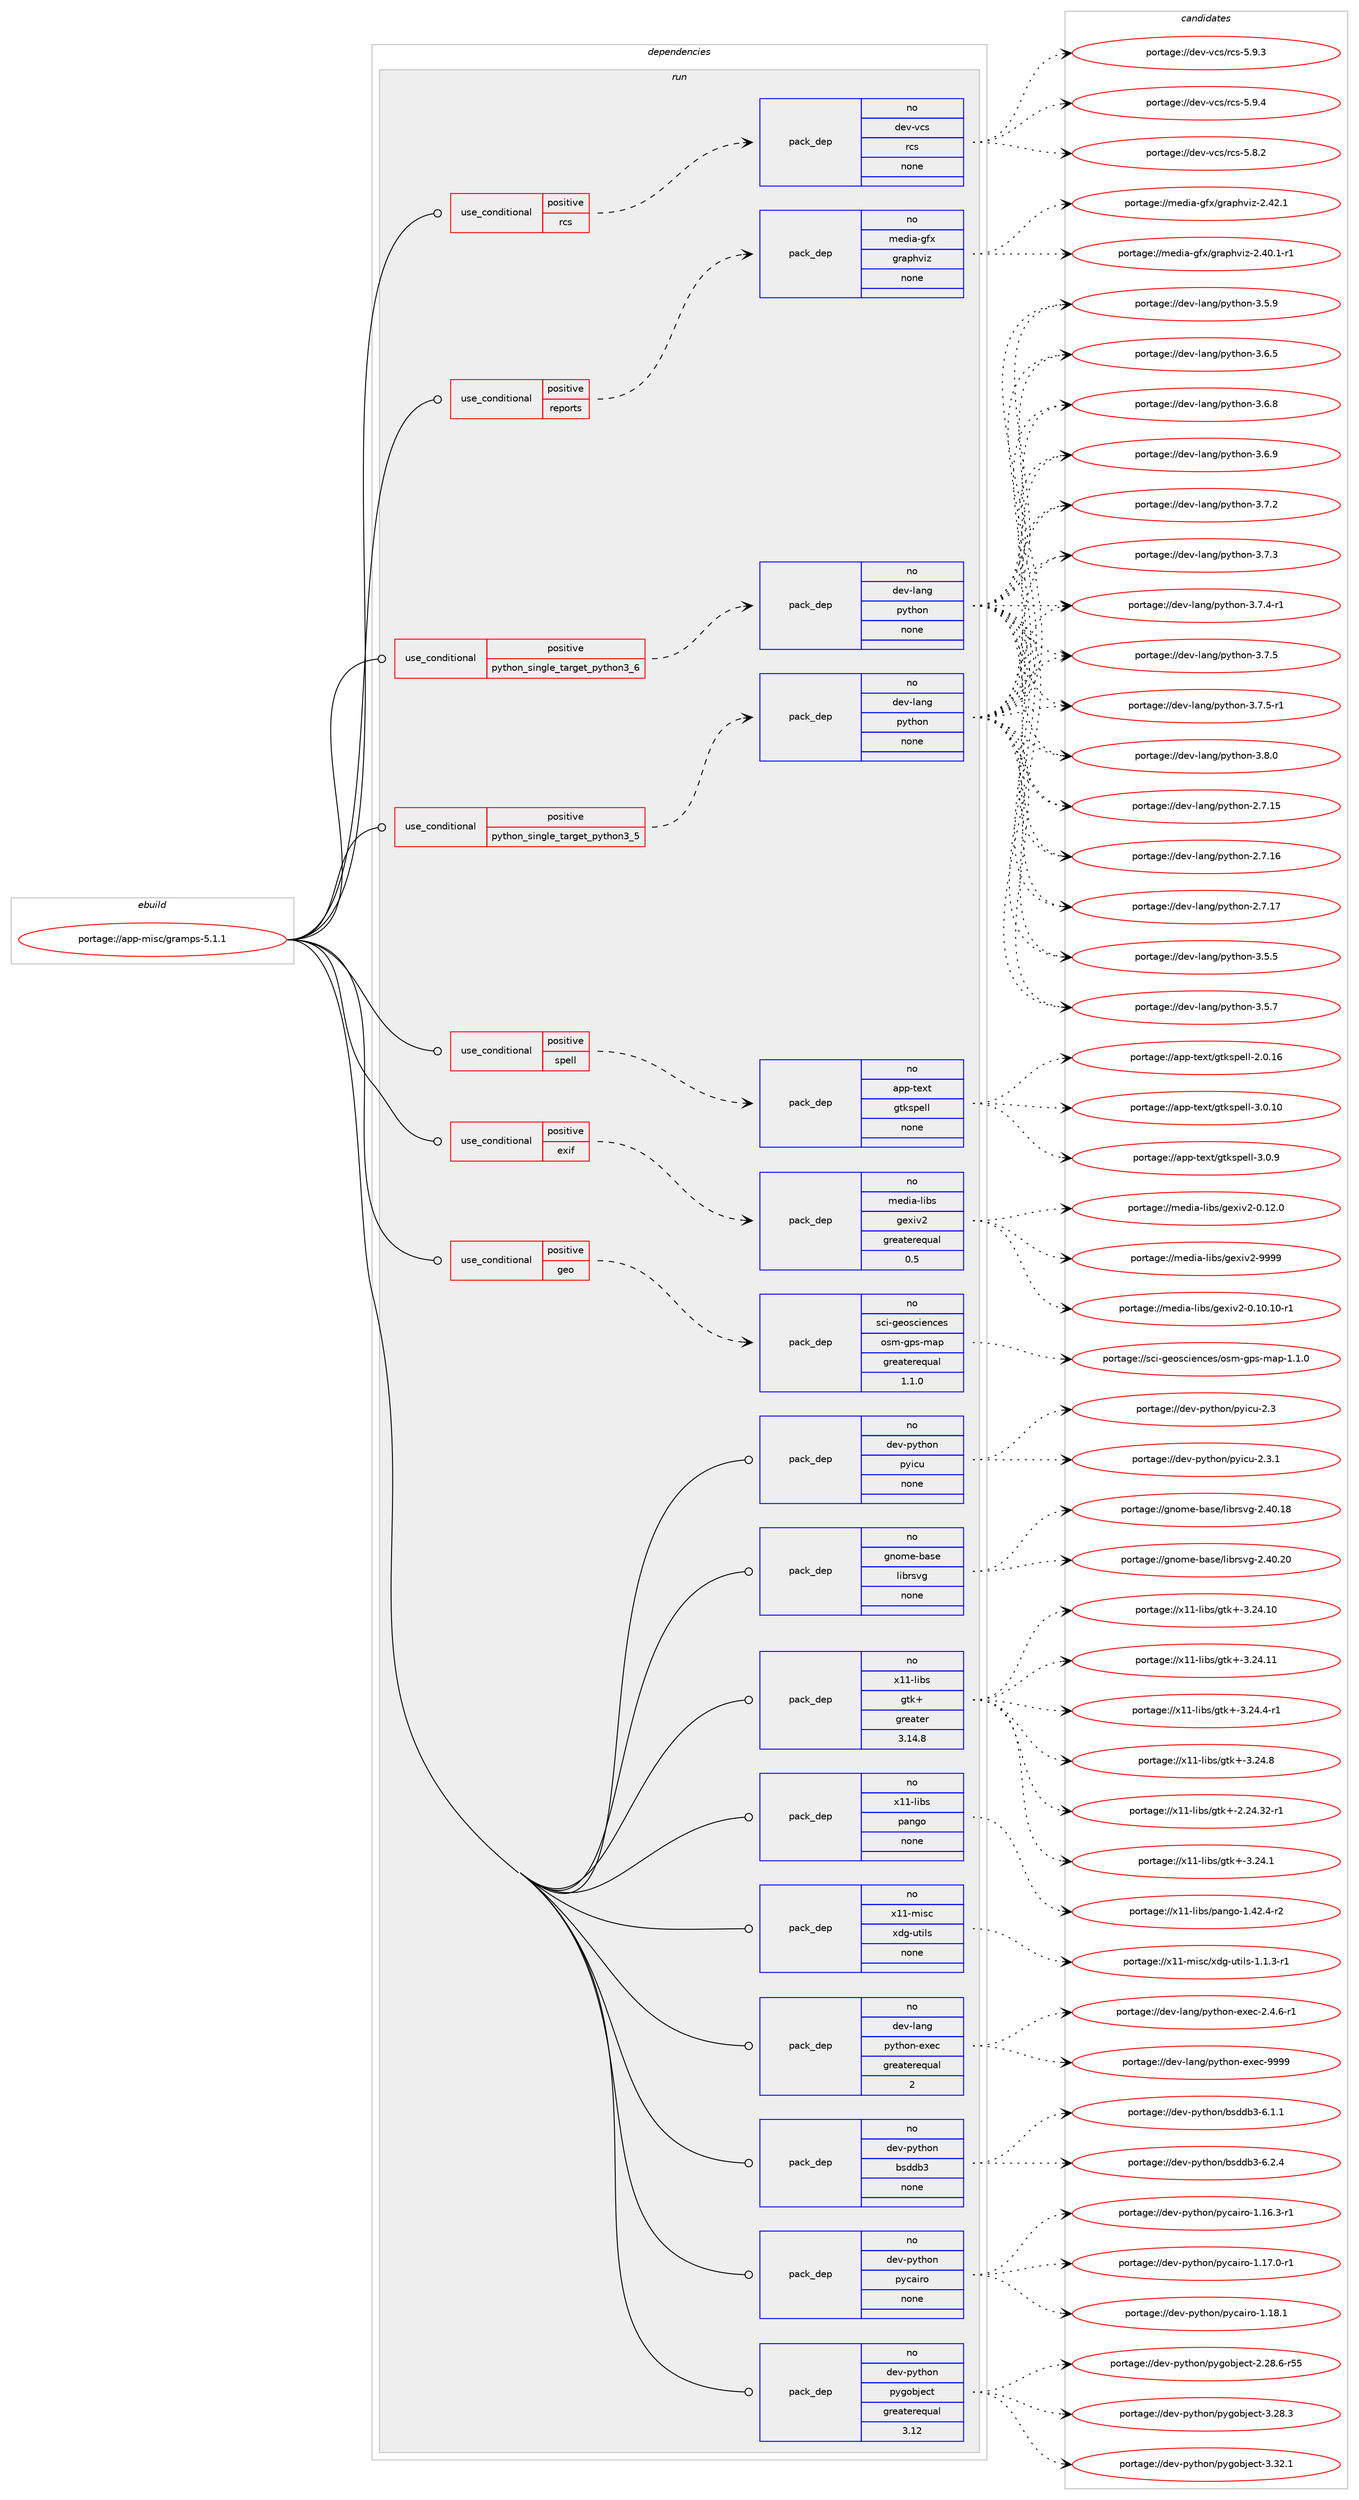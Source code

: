 digraph prolog {

# *************
# Graph options
# *************

newrank=true;
concentrate=true;
compound=true;
graph [rankdir=LR,fontname=Helvetica,fontsize=10,ranksep=1.5];#, ranksep=2.5, nodesep=0.2];
edge  [arrowhead=vee];
node  [fontname=Helvetica,fontsize=10];

# **********
# The ebuild
# **********

subgraph cluster_leftcol {
color=gray;
rank=same;
label=<<i>ebuild</i>>;
id [label="portage://app-misc/gramps-5.1.1", color=red, width=4, href="../app-misc/gramps-5.1.1.svg"];
}

# ****************
# The dependencies
# ****************

subgraph cluster_midcol {
color=gray;
label=<<i>dependencies</i>>;
subgraph cluster_compile {
fillcolor="#eeeeee";
style=filled;
label=<<i>compile</i>>;
}
subgraph cluster_compileandrun {
fillcolor="#eeeeee";
style=filled;
label=<<i>compile and run</i>>;
}
subgraph cluster_run {
fillcolor="#eeeeee";
style=filled;
label=<<i>run</i>>;
subgraph cond8574 {
dependency34333 [label=<<TABLE BORDER="0" CELLBORDER="1" CELLSPACING="0" CELLPADDING="4"><TR><TD ROWSPAN="3" CELLPADDING="10">use_conditional</TD></TR><TR><TD>positive</TD></TR><TR><TD>exif</TD></TR></TABLE>>, shape=none, color=red];
subgraph pack25204 {
dependency34334 [label=<<TABLE BORDER="0" CELLBORDER="1" CELLSPACING="0" CELLPADDING="4" WIDTH="220"><TR><TD ROWSPAN="6" CELLPADDING="30">pack_dep</TD></TR><TR><TD WIDTH="110">no</TD></TR><TR><TD>media-libs</TD></TR><TR><TD>gexiv2</TD></TR><TR><TD>greaterequal</TD></TR><TR><TD>0.5</TD></TR></TABLE>>, shape=none, color=blue];
}
dependency34333:e -> dependency34334:w [weight=20,style="dashed",arrowhead="vee"];
}
id:e -> dependency34333:w [weight=20,style="solid",arrowhead="odot"];
subgraph cond8575 {
dependency34335 [label=<<TABLE BORDER="0" CELLBORDER="1" CELLSPACING="0" CELLPADDING="4"><TR><TD ROWSPAN="3" CELLPADDING="10">use_conditional</TD></TR><TR><TD>positive</TD></TR><TR><TD>geo</TD></TR></TABLE>>, shape=none, color=red];
subgraph pack25205 {
dependency34336 [label=<<TABLE BORDER="0" CELLBORDER="1" CELLSPACING="0" CELLPADDING="4" WIDTH="220"><TR><TD ROWSPAN="6" CELLPADDING="30">pack_dep</TD></TR><TR><TD WIDTH="110">no</TD></TR><TR><TD>sci-geosciences</TD></TR><TR><TD>osm-gps-map</TD></TR><TR><TD>greaterequal</TD></TR><TR><TD>1.1.0</TD></TR></TABLE>>, shape=none, color=blue];
}
dependency34335:e -> dependency34336:w [weight=20,style="dashed",arrowhead="vee"];
}
id:e -> dependency34335:w [weight=20,style="solid",arrowhead="odot"];
subgraph cond8576 {
dependency34337 [label=<<TABLE BORDER="0" CELLBORDER="1" CELLSPACING="0" CELLPADDING="4"><TR><TD ROWSPAN="3" CELLPADDING="10">use_conditional</TD></TR><TR><TD>positive</TD></TR><TR><TD>python_single_target_python3_5</TD></TR></TABLE>>, shape=none, color=red];
subgraph pack25206 {
dependency34338 [label=<<TABLE BORDER="0" CELLBORDER="1" CELLSPACING="0" CELLPADDING="4" WIDTH="220"><TR><TD ROWSPAN="6" CELLPADDING="30">pack_dep</TD></TR><TR><TD WIDTH="110">no</TD></TR><TR><TD>dev-lang</TD></TR><TR><TD>python</TD></TR><TR><TD>none</TD></TR><TR><TD></TD></TR></TABLE>>, shape=none, color=blue];
}
dependency34337:e -> dependency34338:w [weight=20,style="dashed",arrowhead="vee"];
}
id:e -> dependency34337:w [weight=20,style="solid",arrowhead="odot"];
subgraph cond8577 {
dependency34339 [label=<<TABLE BORDER="0" CELLBORDER="1" CELLSPACING="0" CELLPADDING="4"><TR><TD ROWSPAN="3" CELLPADDING="10">use_conditional</TD></TR><TR><TD>positive</TD></TR><TR><TD>python_single_target_python3_6</TD></TR></TABLE>>, shape=none, color=red];
subgraph pack25207 {
dependency34340 [label=<<TABLE BORDER="0" CELLBORDER="1" CELLSPACING="0" CELLPADDING="4" WIDTH="220"><TR><TD ROWSPAN="6" CELLPADDING="30">pack_dep</TD></TR><TR><TD WIDTH="110">no</TD></TR><TR><TD>dev-lang</TD></TR><TR><TD>python</TD></TR><TR><TD>none</TD></TR><TR><TD></TD></TR></TABLE>>, shape=none, color=blue];
}
dependency34339:e -> dependency34340:w [weight=20,style="dashed",arrowhead="vee"];
}
id:e -> dependency34339:w [weight=20,style="solid",arrowhead="odot"];
subgraph cond8578 {
dependency34341 [label=<<TABLE BORDER="0" CELLBORDER="1" CELLSPACING="0" CELLPADDING="4"><TR><TD ROWSPAN="3" CELLPADDING="10">use_conditional</TD></TR><TR><TD>positive</TD></TR><TR><TD>rcs</TD></TR></TABLE>>, shape=none, color=red];
subgraph pack25208 {
dependency34342 [label=<<TABLE BORDER="0" CELLBORDER="1" CELLSPACING="0" CELLPADDING="4" WIDTH="220"><TR><TD ROWSPAN="6" CELLPADDING="30">pack_dep</TD></TR><TR><TD WIDTH="110">no</TD></TR><TR><TD>dev-vcs</TD></TR><TR><TD>rcs</TD></TR><TR><TD>none</TD></TR><TR><TD></TD></TR></TABLE>>, shape=none, color=blue];
}
dependency34341:e -> dependency34342:w [weight=20,style="dashed",arrowhead="vee"];
}
id:e -> dependency34341:w [weight=20,style="solid",arrowhead="odot"];
subgraph cond8579 {
dependency34343 [label=<<TABLE BORDER="0" CELLBORDER="1" CELLSPACING="0" CELLPADDING="4"><TR><TD ROWSPAN="3" CELLPADDING="10">use_conditional</TD></TR><TR><TD>positive</TD></TR><TR><TD>reports</TD></TR></TABLE>>, shape=none, color=red];
subgraph pack25209 {
dependency34344 [label=<<TABLE BORDER="0" CELLBORDER="1" CELLSPACING="0" CELLPADDING="4" WIDTH="220"><TR><TD ROWSPAN="6" CELLPADDING="30">pack_dep</TD></TR><TR><TD WIDTH="110">no</TD></TR><TR><TD>media-gfx</TD></TR><TR><TD>graphviz</TD></TR><TR><TD>none</TD></TR><TR><TD></TD></TR></TABLE>>, shape=none, color=blue];
}
dependency34343:e -> dependency34344:w [weight=20,style="dashed",arrowhead="vee"];
}
id:e -> dependency34343:w [weight=20,style="solid",arrowhead="odot"];
subgraph cond8580 {
dependency34345 [label=<<TABLE BORDER="0" CELLBORDER="1" CELLSPACING="0" CELLPADDING="4"><TR><TD ROWSPAN="3" CELLPADDING="10">use_conditional</TD></TR><TR><TD>positive</TD></TR><TR><TD>spell</TD></TR></TABLE>>, shape=none, color=red];
subgraph pack25210 {
dependency34346 [label=<<TABLE BORDER="0" CELLBORDER="1" CELLSPACING="0" CELLPADDING="4" WIDTH="220"><TR><TD ROWSPAN="6" CELLPADDING="30">pack_dep</TD></TR><TR><TD WIDTH="110">no</TD></TR><TR><TD>app-text</TD></TR><TR><TD>gtkspell</TD></TR><TR><TD>none</TD></TR><TR><TD></TD></TR></TABLE>>, shape=none, color=blue];
}
dependency34345:e -> dependency34346:w [weight=20,style="dashed",arrowhead="vee"];
}
id:e -> dependency34345:w [weight=20,style="solid",arrowhead="odot"];
subgraph pack25211 {
dependency34347 [label=<<TABLE BORDER="0" CELLBORDER="1" CELLSPACING="0" CELLPADDING="4" WIDTH="220"><TR><TD ROWSPAN="6" CELLPADDING="30">pack_dep</TD></TR><TR><TD WIDTH="110">no</TD></TR><TR><TD>dev-lang</TD></TR><TR><TD>python-exec</TD></TR><TR><TD>greaterequal</TD></TR><TR><TD>2</TD></TR></TABLE>>, shape=none, color=blue];
}
id:e -> dependency34347:w [weight=20,style="solid",arrowhead="odot"];
subgraph pack25212 {
dependency34348 [label=<<TABLE BORDER="0" CELLBORDER="1" CELLSPACING="0" CELLPADDING="4" WIDTH="220"><TR><TD ROWSPAN="6" CELLPADDING="30">pack_dep</TD></TR><TR><TD WIDTH="110">no</TD></TR><TR><TD>dev-python</TD></TR><TR><TD>bsddb3</TD></TR><TR><TD>none</TD></TR><TR><TD></TD></TR></TABLE>>, shape=none, color=blue];
}
id:e -> dependency34348:w [weight=20,style="solid",arrowhead="odot"];
subgraph pack25213 {
dependency34349 [label=<<TABLE BORDER="0" CELLBORDER="1" CELLSPACING="0" CELLPADDING="4" WIDTH="220"><TR><TD ROWSPAN="6" CELLPADDING="30">pack_dep</TD></TR><TR><TD WIDTH="110">no</TD></TR><TR><TD>dev-python</TD></TR><TR><TD>pycairo</TD></TR><TR><TD>none</TD></TR><TR><TD></TD></TR></TABLE>>, shape=none, color=blue];
}
id:e -> dependency34349:w [weight=20,style="solid",arrowhead="odot"];
subgraph pack25214 {
dependency34350 [label=<<TABLE BORDER="0" CELLBORDER="1" CELLSPACING="0" CELLPADDING="4" WIDTH="220"><TR><TD ROWSPAN="6" CELLPADDING="30">pack_dep</TD></TR><TR><TD WIDTH="110">no</TD></TR><TR><TD>dev-python</TD></TR><TR><TD>pygobject</TD></TR><TR><TD>greaterequal</TD></TR><TR><TD>3.12</TD></TR></TABLE>>, shape=none, color=blue];
}
id:e -> dependency34350:w [weight=20,style="solid",arrowhead="odot"];
subgraph pack25215 {
dependency34351 [label=<<TABLE BORDER="0" CELLBORDER="1" CELLSPACING="0" CELLPADDING="4" WIDTH="220"><TR><TD ROWSPAN="6" CELLPADDING="30">pack_dep</TD></TR><TR><TD WIDTH="110">no</TD></TR><TR><TD>dev-python</TD></TR><TR><TD>pyicu</TD></TR><TR><TD>none</TD></TR><TR><TD></TD></TR></TABLE>>, shape=none, color=blue];
}
id:e -> dependency34351:w [weight=20,style="solid",arrowhead="odot"];
subgraph pack25216 {
dependency34352 [label=<<TABLE BORDER="0" CELLBORDER="1" CELLSPACING="0" CELLPADDING="4" WIDTH="220"><TR><TD ROWSPAN="6" CELLPADDING="30">pack_dep</TD></TR><TR><TD WIDTH="110">no</TD></TR><TR><TD>gnome-base</TD></TR><TR><TD>librsvg</TD></TR><TR><TD>none</TD></TR><TR><TD></TD></TR></TABLE>>, shape=none, color=blue];
}
id:e -> dependency34352:w [weight=20,style="solid",arrowhead="odot"];
subgraph pack25217 {
dependency34353 [label=<<TABLE BORDER="0" CELLBORDER="1" CELLSPACING="0" CELLPADDING="4" WIDTH="220"><TR><TD ROWSPAN="6" CELLPADDING="30">pack_dep</TD></TR><TR><TD WIDTH="110">no</TD></TR><TR><TD>x11-libs</TD></TR><TR><TD>gtk+</TD></TR><TR><TD>greater</TD></TR><TR><TD>3.14.8</TD></TR></TABLE>>, shape=none, color=blue];
}
id:e -> dependency34353:w [weight=20,style="solid",arrowhead="odot"];
subgraph pack25218 {
dependency34354 [label=<<TABLE BORDER="0" CELLBORDER="1" CELLSPACING="0" CELLPADDING="4" WIDTH="220"><TR><TD ROWSPAN="6" CELLPADDING="30">pack_dep</TD></TR><TR><TD WIDTH="110">no</TD></TR><TR><TD>x11-libs</TD></TR><TR><TD>pango</TD></TR><TR><TD>none</TD></TR><TR><TD></TD></TR></TABLE>>, shape=none, color=blue];
}
id:e -> dependency34354:w [weight=20,style="solid",arrowhead="odot"];
subgraph pack25219 {
dependency34355 [label=<<TABLE BORDER="0" CELLBORDER="1" CELLSPACING="0" CELLPADDING="4" WIDTH="220"><TR><TD ROWSPAN="6" CELLPADDING="30">pack_dep</TD></TR><TR><TD WIDTH="110">no</TD></TR><TR><TD>x11-misc</TD></TR><TR><TD>xdg-utils</TD></TR><TR><TD>none</TD></TR><TR><TD></TD></TR></TABLE>>, shape=none, color=blue];
}
id:e -> dependency34355:w [weight=20,style="solid",arrowhead="odot"];
}
}

# **************
# The candidates
# **************

subgraph cluster_choices {
rank=same;
color=gray;
label=<<i>candidates</i>>;

subgraph choice25204 {
color=black;
nodesep=1;
choiceportage109101100105974510810598115471031011201051185045484649484649484511449 [label="portage://media-libs/gexiv2-0.10.10-r1", color=red, width=4,href="../media-libs/gexiv2-0.10.10-r1.svg"];
choiceportage109101100105974510810598115471031011201051185045484649504648 [label="portage://media-libs/gexiv2-0.12.0", color=red, width=4,href="../media-libs/gexiv2-0.12.0.svg"];
choiceportage10910110010597451081059811547103101120105118504557575757 [label="portage://media-libs/gexiv2-9999", color=red, width=4,href="../media-libs/gexiv2-9999.svg"];
dependency34334:e -> choiceportage109101100105974510810598115471031011201051185045484649484649484511449:w [style=dotted,weight="100"];
dependency34334:e -> choiceportage109101100105974510810598115471031011201051185045484649504648:w [style=dotted,weight="100"];
dependency34334:e -> choiceportage10910110010597451081059811547103101120105118504557575757:w [style=dotted,weight="100"];
}
subgraph choice25205 {
color=black;
nodesep=1;
choiceportage1159910545103101111115991051011109910111547111115109451031121154510997112454946494648 [label="portage://sci-geosciences/osm-gps-map-1.1.0", color=red, width=4,href="../sci-geosciences/osm-gps-map-1.1.0.svg"];
dependency34336:e -> choiceportage1159910545103101111115991051011109910111547111115109451031121154510997112454946494648:w [style=dotted,weight="100"];
}
subgraph choice25206 {
color=black;
nodesep=1;
choiceportage10010111845108971101034711212111610411111045504655464953 [label="portage://dev-lang/python-2.7.15", color=red, width=4,href="../dev-lang/python-2.7.15.svg"];
choiceportage10010111845108971101034711212111610411111045504655464954 [label="portage://dev-lang/python-2.7.16", color=red, width=4,href="../dev-lang/python-2.7.16.svg"];
choiceportage10010111845108971101034711212111610411111045504655464955 [label="portage://dev-lang/python-2.7.17", color=red, width=4,href="../dev-lang/python-2.7.17.svg"];
choiceportage100101118451089711010347112121116104111110455146534653 [label="portage://dev-lang/python-3.5.5", color=red, width=4,href="../dev-lang/python-3.5.5.svg"];
choiceportage100101118451089711010347112121116104111110455146534655 [label="portage://dev-lang/python-3.5.7", color=red, width=4,href="../dev-lang/python-3.5.7.svg"];
choiceportage100101118451089711010347112121116104111110455146534657 [label="portage://dev-lang/python-3.5.9", color=red, width=4,href="../dev-lang/python-3.5.9.svg"];
choiceportage100101118451089711010347112121116104111110455146544653 [label="portage://dev-lang/python-3.6.5", color=red, width=4,href="../dev-lang/python-3.6.5.svg"];
choiceportage100101118451089711010347112121116104111110455146544656 [label="portage://dev-lang/python-3.6.8", color=red, width=4,href="../dev-lang/python-3.6.8.svg"];
choiceportage100101118451089711010347112121116104111110455146544657 [label="portage://dev-lang/python-3.6.9", color=red, width=4,href="../dev-lang/python-3.6.9.svg"];
choiceportage100101118451089711010347112121116104111110455146554650 [label="portage://dev-lang/python-3.7.2", color=red, width=4,href="../dev-lang/python-3.7.2.svg"];
choiceportage100101118451089711010347112121116104111110455146554651 [label="portage://dev-lang/python-3.7.3", color=red, width=4,href="../dev-lang/python-3.7.3.svg"];
choiceportage1001011184510897110103471121211161041111104551465546524511449 [label="portage://dev-lang/python-3.7.4-r1", color=red, width=4,href="../dev-lang/python-3.7.4-r1.svg"];
choiceportage100101118451089711010347112121116104111110455146554653 [label="portage://dev-lang/python-3.7.5", color=red, width=4,href="../dev-lang/python-3.7.5.svg"];
choiceportage1001011184510897110103471121211161041111104551465546534511449 [label="portage://dev-lang/python-3.7.5-r1", color=red, width=4,href="../dev-lang/python-3.7.5-r1.svg"];
choiceportage100101118451089711010347112121116104111110455146564648 [label="portage://dev-lang/python-3.8.0", color=red, width=4,href="../dev-lang/python-3.8.0.svg"];
dependency34338:e -> choiceportage10010111845108971101034711212111610411111045504655464953:w [style=dotted,weight="100"];
dependency34338:e -> choiceportage10010111845108971101034711212111610411111045504655464954:w [style=dotted,weight="100"];
dependency34338:e -> choiceportage10010111845108971101034711212111610411111045504655464955:w [style=dotted,weight="100"];
dependency34338:e -> choiceportage100101118451089711010347112121116104111110455146534653:w [style=dotted,weight="100"];
dependency34338:e -> choiceportage100101118451089711010347112121116104111110455146534655:w [style=dotted,weight="100"];
dependency34338:e -> choiceportage100101118451089711010347112121116104111110455146534657:w [style=dotted,weight="100"];
dependency34338:e -> choiceportage100101118451089711010347112121116104111110455146544653:w [style=dotted,weight="100"];
dependency34338:e -> choiceportage100101118451089711010347112121116104111110455146544656:w [style=dotted,weight="100"];
dependency34338:e -> choiceportage100101118451089711010347112121116104111110455146544657:w [style=dotted,weight="100"];
dependency34338:e -> choiceportage100101118451089711010347112121116104111110455146554650:w [style=dotted,weight="100"];
dependency34338:e -> choiceportage100101118451089711010347112121116104111110455146554651:w [style=dotted,weight="100"];
dependency34338:e -> choiceportage1001011184510897110103471121211161041111104551465546524511449:w [style=dotted,weight="100"];
dependency34338:e -> choiceportage100101118451089711010347112121116104111110455146554653:w [style=dotted,weight="100"];
dependency34338:e -> choiceportage1001011184510897110103471121211161041111104551465546534511449:w [style=dotted,weight="100"];
dependency34338:e -> choiceportage100101118451089711010347112121116104111110455146564648:w [style=dotted,weight="100"];
}
subgraph choice25207 {
color=black;
nodesep=1;
choiceportage10010111845108971101034711212111610411111045504655464953 [label="portage://dev-lang/python-2.7.15", color=red, width=4,href="../dev-lang/python-2.7.15.svg"];
choiceportage10010111845108971101034711212111610411111045504655464954 [label="portage://dev-lang/python-2.7.16", color=red, width=4,href="../dev-lang/python-2.7.16.svg"];
choiceportage10010111845108971101034711212111610411111045504655464955 [label="portage://dev-lang/python-2.7.17", color=red, width=4,href="../dev-lang/python-2.7.17.svg"];
choiceportage100101118451089711010347112121116104111110455146534653 [label="portage://dev-lang/python-3.5.5", color=red, width=4,href="../dev-lang/python-3.5.5.svg"];
choiceportage100101118451089711010347112121116104111110455146534655 [label="portage://dev-lang/python-3.5.7", color=red, width=4,href="../dev-lang/python-3.5.7.svg"];
choiceportage100101118451089711010347112121116104111110455146534657 [label="portage://dev-lang/python-3.5.9", color=red, width=4,href="../dev-lang/python-3.5.9.svg"];
choiceportage100101118451089711010347112121116104111110455146544653 [label="portage://dev-lang/python-3.6.5", color=red, width=4,href="../dev-lang/python-3.6.5.svg"];
choiceportage100101118451089711010347112121116104111110455146544656 [label="portage://dev-lang/python-3.6.8", color=red, width=4,href="../dev-lang/python-3.6.8.svg"];
choiceportage100101118451089711010347112121116104111110455146544657 [label="portage://dev-lang/python-3.6.9", color=red, width=4,href="../dev-lang/python-3.6.9.svg"];
choiceportage100101118451089711010347112121116104111110455146554650 [label="portage://dev-lang/python-3.7.2", color=red, width=4,href="../dev-lang/python-3.7.2.svg"];
choiceportage100101118451089711010347112121116104111110455146554651 [label="portage://dev-lang/python-3.7.3", color=red, width=4,href="../dev-lang/python-3.7.3.svg"];
choiceportage1001011184510897110103471121211161041111104551465546524511449 [label="portage://dev-lang/python-3.7.4-r1", color=red, width=4,href="../dev-lang/python-3.7.4-r1.svg"];
choiceportage100101118451089711010347112121116104111110455146554653 [label="portage://dev-lang/python-3.7.5", color=red, width=4,href="../dev-lang/python-3.7.5.svg"];
choiceportage1001011184510897110103471121211161041111104551465546534511449 [label="portage://dev-lang/python-3.7.5-r1", color=red, width=4,href="../dev-lang/python-3.7.5-r1.svg"];
choiceportage100101118451089711010347112121116104111110455146564648 [label="portage://dev-lang/python-3.8.0", color=red, width=4,href="../dev-lang/python-3.8.0.svg"];
dependency34340:e -> choiceportage10010111845108971101034711212111610411111045504655464953:w [style=dotted,weight="100"];
dependency34340:e -> choiceportage10010111845108971101034711212111610411111045504655464954:w [style=dotted,weight="100"];
dependency34340:e -> choiceportage10010111845108971101034711212111610411111045504655464955:w [style=dotted,weight="100"];
dependency34340:e -> choiceportage100101118451089711010347112121116104111110455146534653:w [style=dotted,weight="100"];
dependency34340:e -> choiceportage100101118451089711010347112121116104111110455146534655:w [style=dotted,weight="100"];
dependency34340:e -> choiceportage100101118451089711010347112121116104111110455146534657:w [style=dotted,weight="100"];
dependency34340:e -> choiceportage100101118451089711010347112121116104111110455146544653:w [style=dotted,weight="100"];
dependency34340:e -> choiceportage100101118451089711010347112121116104111110455146544656:w [style=dotted,weight="100"];
dependency34340:e -> choiceportage100101118451089711010347112121116104111110455146544657:w [style=dotted,weight="100"];
dependency34340:e -> choiceportage100101118451089711010347112121116104111110455146554650:w [style=dotted,weight="100"];
dependency34340:e -> choiceportage100101118451089711010347112121116104111110455146554651:w [style=dotted,weight="100"];
dependency34340:e -> choiceportage1001011184510897110103471121211161041111104551465546524511449:w [style=dotted,weight="100"];
dependency34340:e -> choiceportage100101118451089711010347112121116104111110455146554653:w [style=dotted,weight="100"];
dependency34340:e -> choiceportage1001011184510897110103471121211161041111104551465546534511449:w [style=dotted,weight="100"];
dependency34340:e -> choiceportage100101118451089711010347112121116104111110455146564648:w [style=dotted,weight="100"];
}
subgraph choice25208 {
color=black;
nodesep=1;
choiceportage10010111845118991154711499115455346564650 [label="portage://dev-vcs/rcs-5.8.2", color=red, width=4,href="../dev-vcs/rcs-5.8.2.svg"];
choiceportage10010111845118991154711499115455346574651 [label="portage://dev-vcs/rcs-5.9.3", color=red, width=4,href="../dev-vcs/rcs-5.9.3.svg"];
choiceportage10010111845118991154711499115455346574652 [label="portage://dev-vcs/rcs-5.9.4", color=red, width=4,href="../dev-vcs/rcs-5.9.4.svg"];
dependency34342:e -> choiceportage10010111845118991154711499115455346564650:w [style=dotted,weight="100"];
dependency34342:e -> choiceportage10010111845118991154711499115455346574651:w [style=dotted,weight="100"];
dependency34342:e -> choiceportage10010111845118991154711499115455346574652:w [style=dotted,weight="100"];
}
subgraph choice25209 {
color=black;
nodesep=1;
choiceportage10910110010597451031021204710311497112104118105122455046524846494511449 [label="portage://media-gfx/graphviz-2.40.1-r1", color=red, width=4,href="../media-gfx/graphviz-2.40.1-r1.svg"];
choiceportage1091011001059745103102120471031149711210411810512245504652504649 [label="portage://media-gfx/graphviz-2.42.1", color=red, width=4,href="../media-gfx/graphviz-2.42.1.svg"];
dependency34344:e -> choiceportage10910110010597451031021204710311497112104118105122455046524846494511449:w [style=dotted,weight="100"];
dependency34344:e -> choiceportage1091011001059745103102120471031149711210411810512245504652504649:w [style=dotted,weight="100"];
}
subgraph choice25210 {
color=black;
nodesep=1;
choiceportage97112112451161011201164710311610711511210110810845504648464954 [label="portage://app-text/gtkspell-2.0.16", color=red, width=4,href="../app-text/gtkspell-2.0.16.svg"];
choiceportage97112112451161011201164710311610711511210110810845514648464948 [label="portage://app-text/gtkspell-3.0.10", color=red, width=4,href="../app-text/gtkspell-3.0.10.svg"];
choiceportage971121124511610112011647103116107115112101108108455146484657 [label="portage://app-text/gtkspell-3.0.9", color=red, width=4,href="../app-text/gtkspell-3.0.9.svg"];
dependency34346:e -> choiceportage97112112451161011201164710311610711511210110810845504648464954:w [style=dotted,weight="100"];
dependency34346:e -> choiceportage97112112451161011201164710311610711511210110810845514648464948:w [style=dotted,weight="100"];
dependency34346:e -> choiceportage971121124511610112011647103116107115112101108108455146484657:w [style=dotted,weight="100"];
}
subgraph choice25211 {
color=black;
nodesep=1;
choiceportage10010111845108971101034711212111610411111045101120101994550465246544511449 [label="portage://dev-lang/python-exec-2.4.6-r1", color=red, width=4,href="../dev-lang/python-exec-2.4.6-r1.svg"];
choiceportage10010111845108971101034711212111610411111045101120101994557575757 [label="portage://dev-lang/python-exec-9999", color=red, width=4,href="../dev-lang/python-exec-9999.svg"];
dependency34347:e -> choiceportage10010111845108971101034711212111610411111045101120101994550465246544511449:w [style=dotted,weight="100"];
dependency34347:e -> choiceportage10010111845108971101034711212111610411111045101120101994557575757:w [style=dotted,weight="100"];
}
subgraph choice25212 {
color=black;
nodesep=1;
choiceportage1001011184511212111610411111047981151001009851455446494649 [label="portage://dev-python/bsddb3-6.1.1", color=red, width=4,href="../dev-python/bsddb3-6.1.1.svg"];
choiceportage1001011184511212111610411111047981151001009851455446504652 [label="portage://dev-python/bsddb3-6.2.4", color=red, width=4,href="../dev-python/bsddb3-6.2.4.svg"];
dependency34348:e -> choiceportage1001011184511212111610411111047981151001009851455446494649:w [style=dotted,weight="100"];
dependency34348:e -> choiceportage1001011184511212111610411111047981151001009851455446504652:w [style=dotted,weight="100"];
}
subgraph choice25213 {
color=black;
nodesep=1;
choiceportage10010111845112121116104111110471121219997105114111454946495446514511449 [label="portage://dev-python/pycairo-1.16.3-r1", color=red, width=4,href="../dev-python/pycairo-1.16.3-r1.svg"];
choiceportage10010111845112121116104111110471121219997105114111454946495546484511449 [label="portage://dev-python/pycairo-1.17.0-r1", color=red, width=4,href="../dev-python/pycairo-1.17.0-r1.svg"];
choiceportage1001011184511212111610411111047112121999710511411145494649564649 [label="portage://dev-python/pycairo-1.18.1", color=red, width=4,href="../dev-python/pycairo-1.18.1.svg"];
dependency34349:e -> choiceportage10010111845112121116104111110471121219997105114111454946495446514511449:w [style=dotted,weight="100"];
dependency34349:e -> choiceportage10010111845112121116104111110471121219997105114111454946495546484511449:w [style=dotted,weight="100"];
dependency34349:e -> choiceportage1001011184511212111610411111047112121999710511411145494649564649:w [style=dotted,weight="100"];
}
subgraph choice25214 {
color=black;
nodesep=1;
choiceportage1001011184511212111610411111047112121103111981061019911645504650564654451145353 [label="portage://dev-python/pygobject-2.28.6-r55", color=red, width=4,href="../dev-python/pygobject-2.28.6-r55.svg"];
choiceportage1001011184511212111610411111047112121103111981061019911645514650564651 [label="portage://dev-python/pygobject-3.28.3", color=red, width=4,href="../dev-python/pygobject-3.28.3.svg"];
choiceportage1001011184511212111610411111047112121103111981061019911645514651504649 [label="portage://dev-python/pygobject-3.32.1", color=red, width=4,href="../dev-python/pygobject-3.32.1.svg"];
dependency34350:e -> choiceportage1001011184511212111610411111047112121103111981061019911645504650564654451145353:w [style=dotted,weight="100"];
dependency34350:e -> choiceportage1001011184511212111610411111047112121103111981061019911645514650564651:w [style=dotted,weight="100"];
dependency34350:e -> choiceportage1001011184511212111610411111047112121103111981061019911645514651504649:w [style=dotted,weight="100"];
}
subgraph choice25215 {
color=black;
nodesep=1;
choiceportage10010111845112121116104111110471121211059911745504651 [label="portage://dev-python/pyicu-2.3", color=red, width=4,href="../dev-python/pyicu-2.3.svg"];
choiceportage100101118451121211161041111104711212110599117455046514649 [label="portage://dev-python/pyicu-2.3.1", color=red, width=4,href="../dev-python/pyicu-2.3.1.svg"];
dependency34351:e -> choiceportage10010111845112121116104111110471121211059911745504651:w [style=dotted,weight="100"];
dependency34351:e -> choiceportage100101118451121211161041111104711212110599117455046514649:w [style=dotted,weight="100"];
}
subgraph choice25216 {
color=black;
nodesep=1;
choiceportage10311011110910145989711510147108105981141151181034550465248464956 [label="portage://gnome-base/librsvg-2.40.18", color=red, width=4,href="../gnome-base/librsvg-2.40.18.svg"];
choiceportage10311011110910145989711510147108105981141151181034550465248465048 [label="portage://gnome-base/librsvg-2.40.20", color=red, width=4,href="../gnome-base/librsvg-2.40.20.svg"];
dependency34352:e -> choiceportage10311011110910145989711510147108105981141151181034550465248464956:w [style=dotted,weight="100"];
dependency34352:e -> choiceportage10311011110910145989711510147108105981141151181034550465248465048:w [style=dotted,weight="100"];
}
subgraph choice25217 {
color=black;
nodesep=1;
choiceportage12049494510810598115471031161074345504650524651504511449 [label="portage://x11-libs/gtk+-2.24.32-r1", color=red, width=4,href="../x11-libs/gtk+-2.24.32-r1.svg"];
choiceportage12049494510810598115471031161074345514650524649 [label="portage://x11-libs/gtk+-3.24.1", color=red, width=4,href="../x11-libs/gtk+-3.24.1.svg"];
choiceportage1204949451081059811547103116107434551465052464948 [label="portage://x11-libs/gtk+-3.24.10", color=red, width=4,href="../x11-libs/gtk+-3.24.10.svg"];
choiceportage1204949451081059811547103116107434551465052464949 [label="portage://x11-libs/gtk+-3.24.11", color=red, width=4,href="../x11-libs/gtk+-3.24.11.svg"];
choiceportage120494945108105981154710311610743455146505246524511449 [label="portage://x11-libs/gtk+-3.24.4-r1", color=red, width=4,href="../x11-libs/gtk+-3.24.4-r1.svg"];
choiceportage12049494510810598115471031161074345514650524656 [label="portage://x11-libs/gtk+-3.24.8", color=red, width=4,href="../x11-libs/gtk+-3.24.8.svg"];
dependency34353:e -> choiceportage12049494510810598115471031161074345504650524651504511449:w [style=dotted,weight="100"];
dependency34353:e -> choiceportage12049494510810598115471031161074345514650524649:w [style=dotted,weight="100"];
dependency34353:e -> choiceportage1204949451081059811547103116107434551465052464948:w [style=dotted,weight="100"];
dependency34353:e -> choiceportage1204949451081059811547103116107434551465052464949:w [style=dotted,weight="100"];
dependency34353:e -> choiceportage120494945108105981154710311610743455146505246524511449:w [style=dotted,weight="100"];
dependency34353:e -> choiceportage12049494510810598115471031161074345514650524656:w [style=dotted,weight="100"];
}
subgraph choice25218 {
color=black;
nodesep=1;
choiceportage120494945108105981154711297110103111454946525046524511450 [label="portage://x11-libs/pango-1.42.4-r2", color=red, width=4,href="../x11-libs/pango-1.42.4-r2.svg"];
dependency34354:e -> choiceportage120494945108105981154711297110103111454946525046524511450:w [style=dotted,weight="100"];
}
subgraph choice25219 {
color=black;
nodesep=1;
choiceportage1204949451091051159947120100103451171161051081154549464946514511449 [label="portage://x11-misc/xdg-utils-1.1.3-r1", color=red, width=4,href="../x11-misc/xdg-utils-1.1.3-r1.svg"];
dependency34355:e -> choiceportage1204949451091051159947120100103451171161051081154549464946514511449:w [style=dotted,weight="100"];
}
}

}

